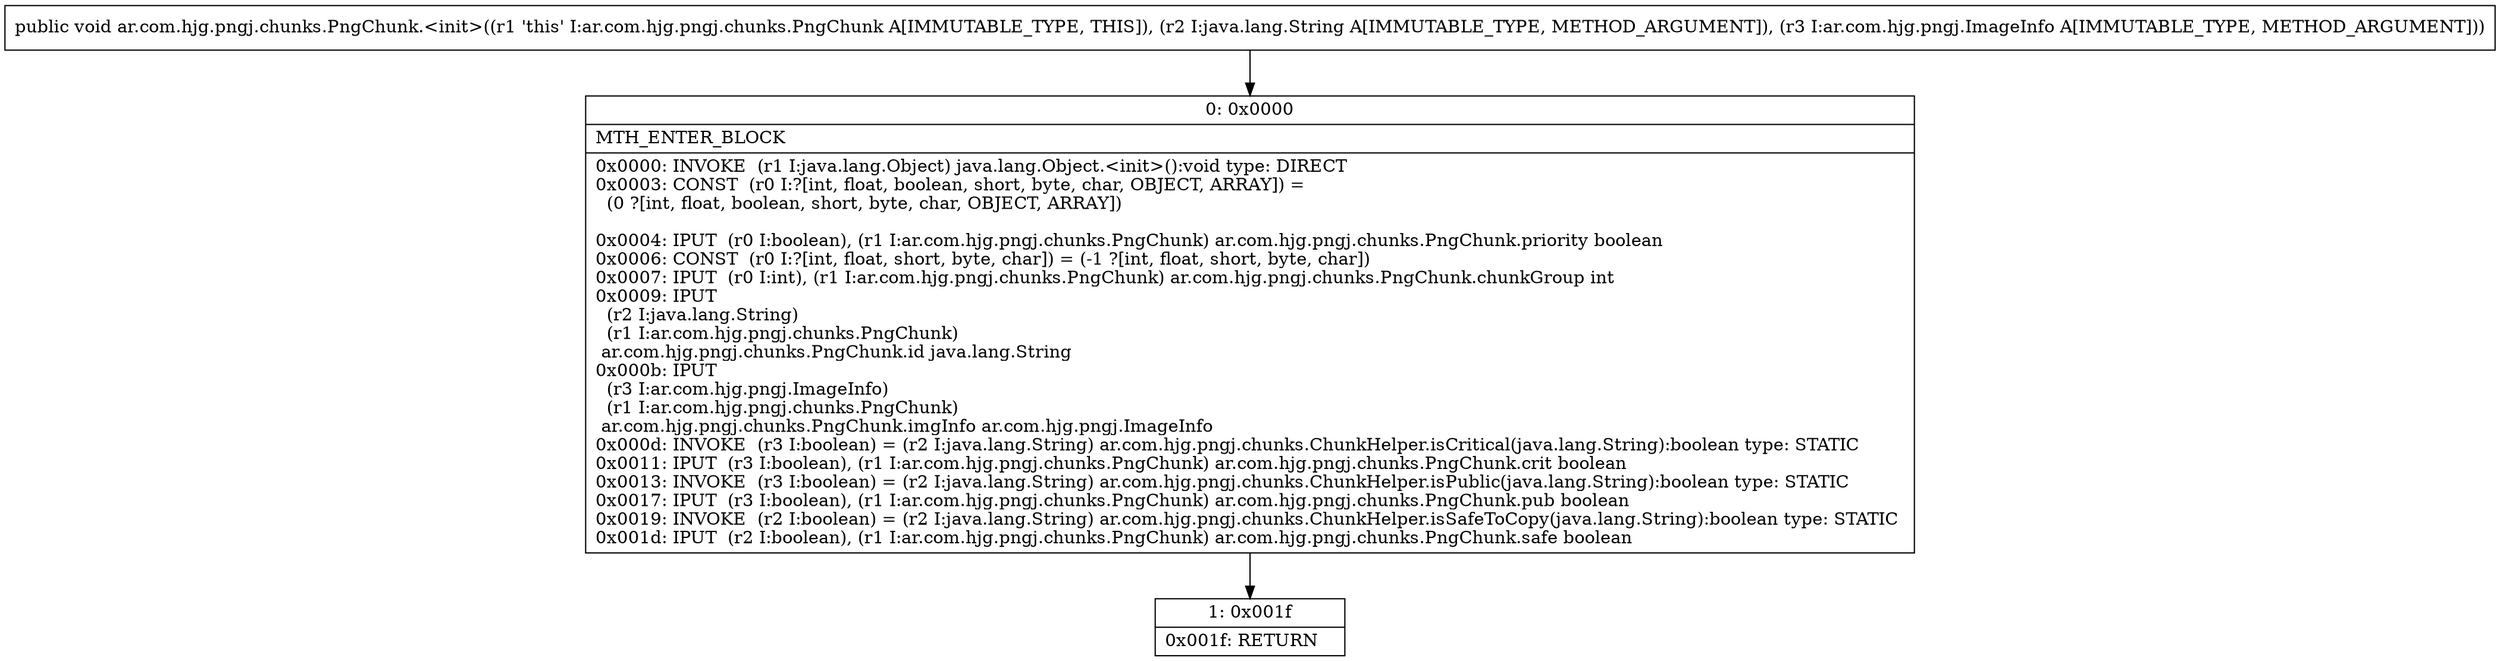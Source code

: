 digraph "CFG forar.com.hjg.pngj.chunks.PngChunk.\<init\>(Ljava\/lang\/String;Lar\/com\/hjg\/pngj\/ImageInfo;)V" {
Node_0 [shape=record,label="{0\:\ 0x0000|MTH_ENTER_BLOCK\l|0x0000: INVOKE  (r1 I:java.lang.Object) java.lang.Object.\<init\>():void type: DIRECT \l0x0003: CONST  (r0 I:?[int, float, boolean, short, byte, char, OBJECT, ARRAY]) = \l  (0 ?[int, float, boolean, short, byte, char, OBJECT, ARRAY])\l \l0x0004: IPUT  (r0 I:boolean), (r1 I:ar.com.hjg.pngj.chunks.PngChunk) ar.com.hjg.pngj.chunks.PngChunk.priority boolean \l0x0006: CONST  (r0 I:?[int, float, short, byte, char]) = (\-1 ?[int, float, short, byte, char]) \l0x0007: IPUT  (r0 I:int), (r1 I:ar.com.hjg.pngj.chunks.PngChunk) ar.com.hjg.pngj.chunks.PngChunk.chunkGroup int \l0x0009: IPUT  \l  (r2 I:java.lang.String)\l  (r1 I:ar.com.hjg.pngj.chunks.PngChunk)\l ar.com.hjg.pngj.chunks.PngChunk.id java.lang.String \l0x000b: IPUT  \l  (r3 I:ar.com.hjg.pngj.ImageInfo)\l  (r1 I:ar.com.hjg.pngj.chunks.PngChunk)\l ar.com.hjg.pngj.chunks.PngChunk.imgInfo ar.com.hjg.pngj.ImageInfo \l0x000d: INVOKE  (r3 I:boolean) = (r2 I:java.lang.String) ar.com.hjg.pngj.chunks.ChunkHelper.isCritical(java.lang.String):boolean type: STATIC \l0x0011: IPUT  (r3 I:boolean), (r1 I:ar.com.hjg.pngj.chunks.PngChunk) ar.com.hjg.pngj.chunks.PngChunk.crit boolean \l0x0013: INVOKE  (r3 I:boolean) = (r2 I:java.lang.String) ar.com.hjg.pngj.chunks.ChunkHelper.isPublic(java.lang.String):boolean type: STATIC \l0x0017: IPUT  (r3 I:boolean), (r1 I:ar.com.hjg.pngj.chunks.PngChunk) ar.com.hjg.pngj.chunks.PngChunk.pub boolean \l0x0019: INVOKE  (r2 I:boolean) = (r2 I:java.lang.String) ar.com.hjg.pngj.chunks.ChunkHelper.isSafeToCopy(java.lang.String):boolean type: STATIC \l0x001d: IPUT  (r2 I:boolean), (r1 I:ar.com.hjg.pngj.chunks.PngChunk) ar.com.hjg.pngj.chunks.PngChunk.safe boolean \l}"];
Node_1 [shape=record,label="{1\:\ 0x001f|0x001f: RETURN   \l}"];
MethodNode[shape=record,label="{public void ar.com.hjg.pngj.chunks.PngChunk.\<init\>((r1 'this' I:ar.com.hjg.pngj.chunks.PngChunk A[IMMUTABLE_TYPE, THIS]), (r2 I:java.lang.String A[IMMUTABLE_TYPE, METHOD_ARGUMENT]), (r3 I:ar.com.hjg.pngj.ImageInfo A[IMMUTABLE_TYPE, METHOD_ARGUMENT])) }"];
MethodNode -> Node_0;
Node_0 -> Node_1;
}

